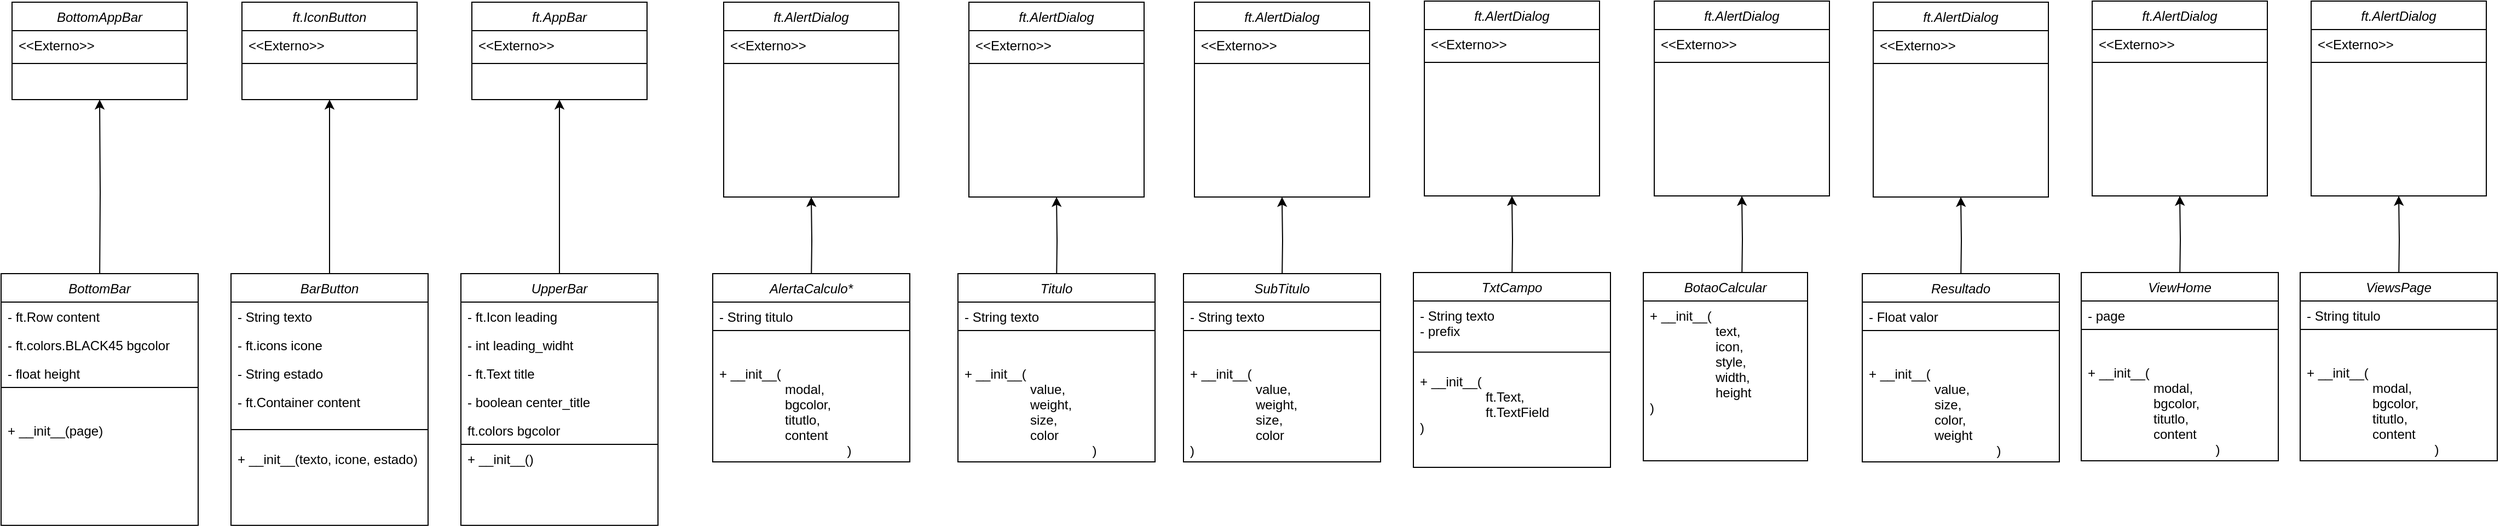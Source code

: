 <mxfile version="24.7.14">
  <diagram id="C5RBs43oDa-KdzZeNtuy" name="Page-1">
    <mxGraphModel dx="1034" dy="12159" grid="1" gridSize="10" guides="1" tooltips="1" connect="1" arrows="1" fold="1" page="1" pageScale="10" pageWidth="827" pageHeight="1169" math="0" shadow="0">
      <root>
        <mxCell id="WIyWlLk6GJQsqaUBKTNV-0" />
        <mxCell id="WIyWlLk6GJQsqaUBKTNV-1" parent="WIyWlLk6GJQsqaUBKTNV-0" />
        <mxCell id="jusFTh-TFdMlx72cI7nJ-6" value="" style="edgeStyle=orthogonalEdgeStyle;rounded=0;orthogonalLoop=1;jettySize=auto;html=1;" parent="WIyWlLk6GJQsqaUBKTNV-1" target="jusFTh-TFdMlx72cI7nJ-0" edge="1">
          <mxGeometry relative="1" as="geometry">
            <mxPoint x="190" y="-911" as="sourcePoint" />
          </mxGeometry>
        </mxCell>
        <mxCell id="jusFTh-TFdMlx72cI7nJ-0" value="BottomAppBar" style="swimlane;fontStyle=2;align=center;verticalAlign=top;childLayout=stackLayout;horizontal=1;startSize=26;horizontalStack=0;resizeParent=1;resizeLast=0;collapsible=1;marginBottom=0;rounded=0;shadow=0;strokeWidth=1;" parent="WIyWlLk6GJQsqaUBKTNV-1" vertex="1">
          <mxGeometry x="110" y="-1169" width="160" height="89" as="geometry">
            <mxRectangle x="230" y="140" width="160" height="26" as="alternateBounds" />
          </mxGeometry>
        </mxCell>
        <mxCell id="jusFTh-TFdMlx72cI7nJ-1" value="&lt;&lt;Externo&gt;&gt;" style="text;align=left;verticalAlign=top;spacingLeft=4;spacingRight=4;overflow=hidden;rotatable=0;points=[[0,0.5],[1,0.5]];portConstraint=eastwest;shadow=0;" parent="jusFTh-TFdMlx72cI7nJ-0" vertex="1">
          <mxGeometry y="26" width="160" height="26" as="geometry" />
        </mxCell>
        <mxCell id="jusFTh-TFdMlx72cI7nJ-4" value="" style="line;html=1;strokeWidth=1;align=left;verticalAlign=middle;spacingTop=-1;spacingLeft=3;spacingRight=3;rotatable=0;labelPosition=right;points=[];portConstraint=eastwest;" parent="jusFTh-TFdMlx72cI7nJ-0" vertex="1">
          <mxGeometry y="52" width="160" height="8" as="geometry" />
        </mxCell>
        <mxCell id="jusFTh-TFdMlx72cI7nJ-8" value="ft.IconButton" style="swimlane;fontStyle=2;align=center;verticalAlign=top;childLayout=stackLayout;horizontal=1;startSize=26;horizontalStack=0;resizeParent=1;resizeLast=0;collapsible=1;marginBottom=0;rounded=0;shadow=0;strokeWidth=1;" parent="WIyWlLk6GJQsqaUBKTNV-1" vertex="1">
          <mxGeometry x="320" y="-1169" width="160" height="89" as="geometry">
            <mxRectangle x="230" y="140" width="160" height="26" as="alternateBounds" />
          </mxGeometry>
        </mxCell>
        <mxCell id="jusFTh-TFdMlx72cI7nJ-9" value="&lt;&lt;Externo&gt;&gt;" style="text;align=left;verticalAlign=top;spacingLeft=4;spacingRight=4;overflow=hidden;rotatable=0;points=[[0,0.5],[1,0.5]];portConstraint=eastwest;" parent="jusFTh-TFdMlx72cI7nJ-8" vertex="1">
          <mxGeometry y="26" width="160" height="26" as="geometry" />
        </mxCell>
        <mxCell id="jusFTh-TFdMlx72cI7nJ-12" value="" style="line;html=1;strokeWidth=1;align=left;verticalAlign=middle;spacingTop=-1;spacingLeft=3;spacingRight=3;rotatable=0;labelPosition=right;points=[];portConstraint=eastwest;" parent="jusFTh-TFdMlx72cI7nJ-8" vertex="1">
          <mxGeometry y="52" width="160" height="8" as="geometry" />
        </mxCell>
        <mxCell id="jusFTh-TFdMlx72cI7nJ-20" style="edgeStyle=orthogonalEdgeStyle;rounded=0;orthogonalLoop=1;jettySize=auto;html=1;exitX=0.5;exitY=0;exitDx=0;exitDy=0;entryX=0.5;entryY=1;entryDx=0;entryDy=0;" parent="WIyWlLk6GJQsqaUBKTNV-1" source="jusFTh-TFdMlx72cI7nJ-14" target="jusFTh-TFdMlx72cI7nJ-8" edge="1">
          <mxGeometry relative="1" as="geometry" />
        </mxCell>
        <mxCell id="jusFTh-TFdMlx72cI7nJ-14" value="BarButton" style="swimlane;fontStyle=2;align=center;verticalAlign=top;childLayout=stackLayout;horizontal=1;startSize=26;horizontalStack=0;resizeParent=1;resizeLast=0;collapsible=1;marginBottom=0;rounded=0;shadow=0;strokeWidth=1;" parent="WIyWlLk6GJQsqaUBKTNV-1" vertex="1">
          <mxGeometry x="310" y="-921" width="180" height="230" as="geometry">
            <mxRectangle x="230" y="140" width="160" height="26" as="alternateBounds" />
          </mxGeometry>
        </mxCell>
        <mxCell id="jusFTh-TFdMlx72cI7nJ-15" value="- String texto&#xa;" style="text;align=left;verticalAlign=top;spacingLeft=4;spacingRight=4;overflow=hidden;rotatable=0;points=[[0,0.5],[1,0.5]];portConstraint=eastwest;" parent="jusFTh-TFdMlx72cI7nJ-14" vertex="1">
          <mxGeometry y="26" width="180" height="26" as="geometry" />
        </mxCell>
        <mxCell id="jusFTh-TFdMlx72cI7nJ-16" value="- ft.icons icone" style="text;align=left;verticalAlign=top;spacingLeft=4;spacingRight=4;overflow=hidden;rotatable=0;points=[[0,0.5],[1,0.5]];portConstraint=eastwest;rounded=0;shadow=0;html=0;" parent="jusFTh-TFdMlx72cI7nJ-14" vertex="1">
          <mxGeometry y="52" width="180" height="26" as="geometry" />
        </mxCell>
        <mxCell id="jusFTh-TFdMlx72cI7nJ-17" value="- String estado" style="text;align=left;verticalAlign=top;spacingLeft=4;spacingRight=4;overflow=hidden;rotatable=0;points=[[0,0.5],[1,0.5]];portConstraint=eastwest;rounded=0;shadow=0;html=0;" parent="jusFTh-TFdMlx72cI7nJ-14" vertex="1">
          <mxGeometry y="78" width="180" height="26" as="geometry" />
        </mxCell>
        <mxCell id="jusFTh-TFdMlx72cI7nJ-22" value="- ft.Container content" style="text;align=left;verticalAlign=top;spacingLeft=4;spacingRight=4;overflow=hidden;rotatable=0;points=[[0,0.5],[1,0.5]];portConstraint=eastwest;rounded=0;shadow=0;html=0;" parent="jusFTh-TFdMlx72cI7nJ-14" vertex="1">
          <mxGeometry y="104" width="180" height="26" as="geometry" />
        </mxCell>
        <mxCell id="jusFTh-TFdMlx72cI7nJ-27" value="&#xa;&#xa;- ft.Container content" style="text;align=left;verticalAlign=top;spacingLeft=4;spacingRight=4;overflow=hidden;rotatable=0;points=[[0,0.5],[1,0.5]];portConstraint=eastwest;rounded=0;shadow=0;html=0;" parent="jusFTh-TFdMlx72cI7nJ-14" vertex="1">
          <mxGeometry y="130" width="180" height="26" as="geometry" />
        </mxCell>
        <mxCell id="jusFTh-TFdMlx72cI7nJ-25" value="" style="endArrow=none;html=1;rounded=0;" parent="jusFTh-TFdMlx72cI7nJ-14" edge="1">
          <mxGeometry width="50" height="50" relative="1" as="geometry">
            <mxPoint y="142.5" as="sourcePoint" />
            <mxPoint x="180" y="142.5" as="targetPoint" />
          </mxGeometry>
        </mxCell>
        <mxCell id="jusFTh-TFdMlx72cI7nJ-28" value="+ __init__(texto, icone, estado)" style="text;align=left;verticalAlign=top;spacingLeft=4;spacingRight=4;overflow=hidden;rotatable=0;points=[[0,0.5],[1,0.5]];portConstraint=eastwest;rounded=0;shadow=0;html=0;" parent="jusFTh-TFdMlx72cI7nJ-14" vertex="1">
          <mxGeometry y="156" width="180" height="26" as="geometry" />
        </mxCell>
        <mxCell id="jusFTh-TFdMlx72cI7nJ-29" value="BottomBar" style="swimlane;fontStyle=2;align=center;verticalAlign=top;childLayout=stackLayout;horizontal=1;startSize=26;horizontalStack=0;resizeParent=1;resizeLast=0;collapsible=1;marginBottom=0;rounded=0;shadow=0;strokeWidth=1;" parent="WIyWlLk6GJQsqaUBKTNV-1" vertex="1">
          <mxGeometry x="100" y="-921" width="180" height="230" as="geometry">
            <mxRectangle x="230" y="140" width="160" height="26" as="alternateBounds" />
          </mxGeometry>
        </mxCell>
        <mxCell id="jusFTh-TFdMlx72cI7nJ-30" value="- ft.Row content&#xa;" style="text;align=left;verticalAlign=top;spacingLeft=4;spacingRight=4;overflow=hidden;rotatable=0;points=[[0,0.5],[1,0.5]];portConstraint=eastwest;" parent="jusFTh-TFdMlx72cI7nJ-29" vertex="1">
          <mxGeometry y="26" width="180" height="26" as="geometry" />
        </mxCell>
        <mxCell id="jusFTh-TFdMlx72cI7nJ-31" value="- ft.colors.BLACK45 bgcolor" style="text;align=left;verticalAlign=top;spacingLeft=4;spacingRight=4;overflow=hidden;rotatable=0;points=[[0,0.5],[1,0.5]];portConstraint=eastwest;rounded=0;shadow=0;html=0;" parent="jusFTh-TFdMlx72cI7nJ-29" vertex="1">
          <mxGeometry y="52" width="180" height="26" as="geometry" />
        </mxCell>
        <mxCell id="jusFTh-TFdMlx72cI7nJ-32" value="- float height" style="text;align=left;verticalAlign=top;spacingLeft=4;spacingRight=4;overflow=hidden;rotatable=0;points=[[0,0.5],[1,0.5]];portConstraint=eastwest;rounded=0;shadow=0;html=0;" parent="jusFTh-TFdMlx72cI7nJ-29" vertex="1">
          <mxGeometry y="78" width="180" height="26" as="geometry" />
        </mxCell>
        <mxCell id="jusFTh-TFdMlx72cI7nJ-57" value="" style="endArrow=none;html=1;rounded=0;" parent="jusFTh-TFdMlx72cI7nJ-29" edge="1">
          <mxGeometry width="50" height="50" relative="1" as="geometry">
            <mxPoint y="104" as="sourcePoint" />
            <mxPoint x="180" y="104" as="targetPoint" />
          </mxGeometry>
        </mxCell>
        <mxCell id="jusFTh-TFdMlx72cI7nJ-34" value="&#xa;&#xa;- ft.Container content" style="text;align=left;verticalAlign=top;spacingLeft=4;spacingRight=4;overflow=hidden;rotatable=0;points=[[0,0.5],[1,0.5]];portConstraint=eastwest;rounded=0;shadow=0;html=0;" parent="jusFTh-TFdMlx72cI7nJ-29" vertex="1">
          <mxGeometry y="104" width="180" height="26" as="geometry" />
        </mxCell>
        <mxCell id="jusFTh-TFdMlx72cI7nJ-35" value="+ __init__(page)" style="text;align=left;verticalAlign=top;spacingLeft=4;spacingRight=4;overflow=hidden;rotatable=0;points=[[0,0.5],[1,0.5]];portConstraint=eastwest;rounded=0;shadow=0;html=0;" parent="jusFTh-TFdMlx72cI7nJ-29" vertex="1">
          <mxGeometry y="130" width="180" height="26" as="geometry" />
        </mxCell>
        <mxCell id="jusFTh-TFdMlx72cI7nJ-43" value="ft.AppBar" style="swimlane;fontStyle=2;align=center;verticalAlign=top;childLayout=stackLayout;horizontal=1;startSize=26;horizontalStack=0;resizeParent=1;resizeLast=0;collapsible=1;marginBottom=0;rounded=0;shadow=0;strokeWidth=1;" parent="WIyWlLk6GJQsqaUBKTNV-1" vertex="1">
          <mxGeometry x="530" y="-1169" width="160" height="89" as="geometry">
            <mxRectangle x="230" y="140" width="160" height="26" as="alternateBounds" />
          </mxGeometry>
        </mxCell>
        <mxCell id="jusFTh-TFdMlx72cI7nJ-44" value="&lt;&lt;Externo&gt;&gt;" style="text;align=left;verticalAlign=top;spacingLeft=4;spacingRight=4;overflow=hidden;rotatable=0;points=[[0,0.5],[1,0.5]];portConstraint=eastwest;" parent="jusFTh-TFdMlx72cI7nJ-43" vertex="1">
          <mxGeometry y="26" width="160" height="26" as="geometry" />
        </mxCell>
        <mxCell id="jusFTh-TFdMlx72cI7nJ-45" value="" style="line;html=1;strokeWidth=1;align=left;verticalAlign=middle;spacingTop=-1;spacingLeft=3;spacingRight=3;rotatable=0;labelPosition=right;points=[];portConstraint=eastwest;" parent="jusFTh-TFdMlx72cI7nJ-43" vertex="1">
          <mxGeometry y="52" width="160" height="8" as="geometry" />
        </mxCell>
        <mxCell id="jusFTh-TFdMlx72cI7nJ-53" style="edgeStyle=orthogonalEdgeStyle;rounded=0;orthogonalLoop=1;jettySize=auto;html=1;exitX=0.5;exitY=0;exitDx=0;exitDy=0;entryX=0.5;entryY=1;entryDx=0;entryDy=0;" parent="WIyWlLk6GJQsqaUBKTNV-1" source="jusFTh-TFdMlx72cI7nJ-46" target="jusFTh-TFdMlx72cI7nJ-43" edge="1">
          <mxGeometry relative="1" as="geometry" />
        </mxCell>
        <mxCell id="jusFTh-TFdMlx72cI7nJ-46" value="UpperBar" style="swimlane;fontStyle=2;align=center;verticalAlign=top;childLayout=stackLayout;horizontal=1;startSize=26;horizontalStack=0;resizeParent=1;resizeLast=0;collapsible=1;marginBottom=0;rounded=0;shadow=0;strokeWidth=1;" parent="WIyWlLk6GJQsqaUBKTNV-1" vertex="1">
          <mxGeometry x="520" y="-921" width="180" height="230" as="geometry">
            <mxRectangle x="230" y="140" width="160" height="26" as="alternateBounds" />
          </mxGeometry>
        </mxCell>
        <mxCell id="jusFTh-TFdMlx72cI7nJ-47" value="- ft.Icon leading&#xa;" style="text;align=left;verticalAlign=top;spacingLeft=4;spacingRight=4;overflow=hidden;rotatable=0;points=[[0,0.5],[1,0.5]];portConstraint=eastwest;" parent="jusFTh-TFdMlx72cI7nJ-46" vertex="1">
          <mxGeometry y="26" width="180" height="26" as="geometry" />
        </mxCell>
        <mxCell id="jusFTh-TFdMlx72cI7nJ-48" value="- int leading_widht" style="text;align=left;verticalAlign=top;spacingLeft=4;spacingRight=4;overflow=hidden;rotatable=0;points=[[0,0.5],[1,0.5]];portConstraint=eastwest;rounded=0;shadow=0;html=0;" parent="jusFTh-TFdMlx72cI7nJ-46" vertex="1">
          <mxGeometry y="52" width="180" height="26" as="geometry" />
        </mxCell>
        <mxCell id="jusFTh-TFdMlx72cI7nJ-49" value="- ft.Text title" style="text;align=left;verticalAlign=top;spacingLeft=4;spacingRight=4;overflow=hidden;rotatable=0;points=[[0,0.5],[1,0.5]];portConstraint=eastwest;rounded=0;shadow=0;html=0;" parent="jusFTh-TFdMlx72cI7nJ-46" vertex="1">
          <mxGeometry y="78" width="180" height="26" as="geometry" />
        </mxCell>
        <mxCell id="jusFTh-TFdMlx72cI7nJ-50" value="- boolean center_title" style="text;align=left;verticalAlign=top;spacingLeft=4;spacingRight=4;overflow=hidden;rotatable=0;points=[[0,0.5],[1,0.5]];portConstraint=eastwest;rounded=0;shadow=0;html=0;" parent="jusFTh-TFdMlx72cI7nJ-46" vertex="1">
          <mxGeometry y="104" width="180" height="26" as="geometry" />
        </mxCell>
        <mxCell id="jusFTh-TFdMlx72cI7nJ-51" value="ft.colors bgcolor" style="text;align=left;verticalAlign=top;spacingLeft=4;spacingRight=4;overflow=hidden;rotatable=0;points=[[0,0.5],[1,0.5]];portConstraint=eastwest;rounded=0;shadow=0;html=0;" parent="jusFTh-TFdMlx72cI7nJ-46" vertex="1">
          <mxGeometry y="130" width="180" height="26" as="geometry" />
        </mxCell>
        <mxCell id="jusFTh-TFdMlx72cI7nJ-56" value="" style="endArrow=none;html=1;rounded=0;" parent="jusFTh-TFdMlx72cI7nJ-46" edge="1">
          <mxGeometry width="50" height="50" relative="1" as="geometry">
            <mxPoint y="156" as="sourcePoint" />
            <mxPoint x="180" y="156" as="targetPoint" />
          </mxGeometry>
        </mxCell>
        <mxCell id="jusFTh-TFdMlx72cI7nJ-52" value="+ __init__()" style="text;align=left;verticalAlign=top;spacingLeft=4;spacingRight=4;overflow=hidden;rotatable=0;points=[[0,0.5],[1,0.5]];portConstraint=eastwest;rounded=0;shadow=0;html=0;" parent="jusFTh-TFdMlx72cI7nJ-46" vertex="1">
          <mxGeometry y="156" width="180" height="26" as="geometry" />
        </mxCell>
        <mxCell id="jusFTh-TFdMlx72cI7nJ-58" value="" style="edgeStyle=orthogonalEdgeStyle;rounded=0;orthogonalLoop=1;jettySize=auto;html=1;" parent="WIyWlLk6GJQsqaUBKTNV-1" target="jusFTh-TFdMlx72cI7nJ-59" edge="1">
          <mxGeometry relative="1" as="geometry">
            <mxPoint x="840" y="-911" as="sourcePoint" />
          </mxGeometry>
        </mxCell>
        <mxCell id="jusFTh-TFdMlx72cI7nJ-59" value="ft.AlertDialog" style="swimlane;fontStyle=2;align=center;verticalAlign=top;childLayout=stackLayout;horizontal=1;startSize=26;horizontalStack=0;resizeParent=1;resizeLast=0;collapsible=1;marginBottom=0;rounded=0;shadow=0;strokeWidth=1;" parent="WIyWlLk6GJQsqaUBKTNV-1" vertex="1">
          <mxGeometry x="760" y="-1169" width="160" height="178" as="geometry">
            <mxRectangle x="230" y="140" width="160" height="26" as="alternateBounds" />
          </mxGeometry>
        </mxCell>
        <mxCell id="jusFTh-TFdMlx72cI7nJ-60" value="&lt;&lt;Externo&gt;&gt;" style="text;align=left;verticalAlign=top;spacingLeft=4;spacingRight=4;overflow=hidden;rotatable=0;points=[[0,0.5],[1,0.5]];portConstraint=eastwest;shadow=0;" parent="jusFTh-TFdMlx72cI7nJ-59" vertex="1">
          <mxGeometry y="26" width="160" height="26" as="geometry" />
        </mxCell>
        <mxCell id="jusFTh-TFdMlx72cI7nJ-61" value="" style="line;html=1;strokeWidth=1;align=left;verticalAlign=middle;spacingTop=-1;spacingLeft=3;spacingRight=3;rotatable=0;labelPosition=right;points=[];portConstraint=eastwest;" parent="jusFTh-TFdMlx72cI7nJ-59" vertex="1">
          <mxGeometry y="52" width="160" height="8" as="geometry" />
        </mxCell>
        <mxCell id="jusFTh-TFdMlx72cI7nJ-62" value="AlertaCalculo*" style="swimlane;fontStyle=2;align=center;verticalAlign=top;childLayout=stackLayout;horizontal=1;startSize=26;horizontalStack=0;resizeParent=1;resizeLast=0;collapsible=1;marginBottom=0;rounded=0;shadow=0;strokeWidth=1;" parent="WIyWlLk6GJQsqaUBKTNV-1" vertex="1">
          <mxGeometry x="750" y="-921" width="180" height="172" as="geometry">
            <mxRectangle x="230" y="140" width="160" height="26" as="alternateBounds" />
          </mxGeometry>
        </mxCell>
        <mxCell id="jusFTh-TFdMlx72cI7nJ-63" value="- String titulo&#xa;" style="text;align=left;verticalAlign=top;spacingLeft=4;spacingRight=4;overflow=hidden;rotatable=0;points=[[0,0.5],[1,0.5]];portConstraint=eastwest;" parent="jusFTh-TFdMlx72cI7nJ-62" vertex="1">
          <mxGeometry y="26" width="180" height="26" as="geometry" />
        </mxCell>
        <mxCell id="jusFTh-TFdMlx72cI7nJ-66" value="" style="endArrow=none;html=1;rounded=0;" parent="jusFTh-TFdMlx72cI7nJ-62" edge="1">
          <mxGeometry width="50" height="50" relative="1" as="geometry">
            <mxPoint y="52" as="sourcePoint" />
            <mxPoint x="180" y="52" as="targetPoint" />
          </mxGeometry>
        </mxCell>
        <mxCell id="jusFTh-TFdMlx72cI7nJ-67" value="&#xa;&#xa;- ft.Container content" style="text;align=left;verticalAlign=top;spacingLeft=4;spacingRight=4;overflow=hidden;rotatable=0;points=[[0,0.5],[1,0.5]];portConstraint=eastwest;rounded=0;shadow=0;html=0;" parent="jusFTh-TFdMlx72cI7nJ-62" vertex="1">
          <mxGeometry y="52" width="180" height="26" as="geometry" />
        </mxCell>
        <mxCell id="jusFTh-TFdMlx72cI7nJ-68" value="+ __init__(&#xa;                  modal,&#xa;                  bgcolor,&#xa;                  titutlo,&#xa;                  content&#xa;                                   )" style="text;align=left;verticalAlign=top;spacingLeft=4;spacingRight=4;overflow=hidden;rotatable=0;points=[[0,0.5],[1,0.5]];portConstraint=eastwest;rounded=0;shadow=0;html=0;" parent="jusFTh-TFdMlx72cI7nJ-62" vertex="1">
          <mxGeometry y="78" width="180" height="92" as="geometry" />
        </mxCell>
        <mxCell id="jusFTh-TFdMlx72cI7nJ-78" value="" style="edgeStyle=orthogonalEdgeStyle;rounded=0;orthogonalLoop=1;jettySize=auto;html=1;" parent="WIyWlLk6GJQsqaUBKTNV-1" target="jusFTh-TFdMlx72cI7nJ-79" edge="1">
          <mxGeometry relative="1" as="geometry">
            <mxPoint x="1064" y="-911" as="sourcePoint" />
          </mxGeometry>
        </mxCell>
        <mxCell id="jusFTh-TFdMlx72cI7nJ-79" value="ft.AlertDialog" style="swimlane;fontStyle=2;align=center;verticalAlign=top;childLayout=stackLayout;horizontal=1;startSize=26;horizontalStack=0;resizeParent=1;resizeLast=0;collapsible=1;marginBottom=0;rounded=0;shadow=0;strokeWidth=1;" parent="WIyWlLk6GJQsqaUBKTNV-1" vertex="1">
          <mxGeometry x="984" y="-1169" width="160" height="178" as="geometry">
            <mxRectangle x="230" y="140" width="160" height="26" as="alternateBounds" />
          </mxGeometry>
        </mxCell>
        <mxCell id="jusFTh-TFdMlx72cI7nJ-80" value="&lt;&lt;Externo&gt;&gt;" style="text;align=left;verticalAlign=top;spacingLeft=4;spacingRight=4;overflow=hidden;rotatable=0;points=[[0,0.5],[1,0.5]];portConstraint=eastwest;shadow=0;" parent="jusFTh-TFdMlx72cI7nJ-79" vertex="1">
          <mxGeometry y="26" width="160" height="26" as="geometry" />
        </mxCell>
        <mxCell id="jusFTh-TFdMlx72cI7nJ-81" value="" style="line;html=1;strokeWidth=1;align=left;verticalAlign=middle;spacingTop=-1;spacingLeft=3;spacingRight=3;rotatable=0;labelPosition=right;points=[];portConstraint=eastwest;" parent="jusFTh-TFdMlx72cI7nJ-79" vertex="1">
          <mxGeometry y="52" width="160" height="8" as="geometry" />
        </mxCell>
        <mxCell id="jusFTh-TFdMlx72cI7nJ-82" value="Titulo" style="swimlane;fontStyle=2;align=center;verticalAlign=top;childLayout=stackLayout;horizontal=1;startSize=26;horizontalStack=0;resizeParent=1;resizeLast=0;collapsible=1;marginBottom=0;rounded=0;shadow=0;strokeWidth=1;" parent="WIyWlLk6GJQsqaUBKTNV-1" vertex="1">
          <mxGeometry x="974" y="-921" width="180" height="172" as="geometry">
            <mxRectangle x="230" y="140" width="160" height="26" as="alternateBounds" />
          </mxGeometry>
        </mxCell>
        <mxCell id="jusFTh-TFdMlx72cI7nJ-83" value="- String texto&#xa;" style="text;align=left;verticalAlign=top;spacingLeft=4;spacingRight=4;overflow=hidden;rotatable=0;points=[[0,0.5],[1,0.5]];portConstraint=eastwest;" parent="jusFTh-TFdMlx72cI7nJ-82" vertex="1">
          <mxGeometry y="26" width="180" height="26" as="geometry" />
        </mxCell>
        <mxCell id="jusFTh-TFdMlx72cI7nJ-84" value="" style="endArrow=none;html=1;rounded=0;" parent="jusFTh-TFdMlx72cI7nJ-82" edge="1">
          <mxGeometry width="50" height="50" relative="1" as="geometry">
            <mxPoint y="52" as="sourcePoint" />
            <mxPoint x="180" y="52" as="targetPoint" />
          </mxGeometry>
        </mxCell>
        <mxCell id="jusFTh-TFdMlx72cI7nJ-85" value="&#xa;&#xa;- ft.Container content" style="text;align=left;verticalAlign=top;spacingLeft=4;spacingRight=4;overflow=hidden;rotatable=0;points=[[0,0.5],[1,0.5]];portConstraint=eastwest;rounded=0;shadow=0;html=0;" parent="jusFTh-TFdMlx72cI7nJ-82" vertex="1">
          <mxGeometry y="52" width="180" height="26" as="geometry" />
        </mxCell>
        <mxCell id="jusFTh-TFdMlx72cI7nJ-86" value="+ __init__(&#xa;                  value,&#xa;                  weight,&#xa;                  size,&#xa;                  color&#xa;                                   )" style="text;align=left;verticalAlign=top;spacingLeft=4;spacingRight=4;overflow=hidden;rotatable=0;points=[[0,0.5],[1,0.5]];portConstraint=eastwest;rounded=0;shadow=0;html=0;" parent="jusFTh-TFdMlx72cI7nJ-82" vertex="1">
          <mxGeometry y="78" width="180" height="92" as="geometry" />
        </mxCell>
        <mxCell id="jusFTh-TFdMlx72cI7nJ-87" value="" style="edgeStyle=orthogonalEdgeStyle;rounded=0;orthogonalLoop=1;jettySize=auto;html=1;" parent="WIyWlLk6GJQsqaUBKTNV-1" target="jusFTh-TFdMlx72cI7nJ-88" edge="1">
          <mxGeometry relative="1" as="geometry">
            <mxPoint x="1270" y="-911" as="sourcePoint" />
          </mxGeometry>
        </mxCell>
        <mxCell id="jusFTh-TFdMlx72cI7nJ-88" value="ft.AlertDialog" style="swimlane;fontStyle=2;align=center;verticalAlign=top;childLayout=stackLayout;horizontal=1;startSize=26;horizontalStack=0;resizeParent=1;resizeLast=0;collapsible=1;marginBottom=0;rounded=0;shadow=0;strokeWidth=1;" parent="WIyWlLk6GJQsqaUBKTNV-1" vertex="1">
          <mxGeometry x="1190" y="-1169" width="160" height="178" as="geometry">
            <mxRectangle x="230" y="140" width="160" height="26" as="alternateBounds" />
          </mxGeometry>
        </mxCell>
        <mxCell id="jusFTh-TFdMlx72cI7nJ-89" value="&lt;&lt;Externo&gt;&gt;" style="text;align=left;verticalAlign=top;spacingLeft=4;spacingRight=4;overflow=hidden;rotatable=0;points=[[0,0.5],[1,0.5]];portConstraint=eastwest;shadow=0;" parent="jusFTh-TFdMlx72cI7nJ-88" vertex="1">
          <mxGeometry y="26" width="160" height="26" as="geometry" />
        </mxCell>
        <mxCell id="jusFTh-TFdMlx72cI7nJ-90" value="" style="line;html=1;strokeWidth=1;align=left;verticalAlign=middle;spacingTop=-1;spacingLeft=3;spacingRight=3;rotatable=0;labelPosition=right;points=[];portConstraint=eastwest;" parent="jusFTh-TFdMlx72cI7nJ-88" vertex="1">
          <mxGeometry y="52" width="160" height="8" as="geometry" />
        </mxCell>
        <mxCell id="jusFTh-TFdMlx72cI7nJ-91" value="SubTitulo" style="swimlane;fontStyle=2;align=center;verticalAlign=top;childLayout=stackLayout;horizontal=1;startSize=26;horizontalStack=0;resizeParent=1;resizeLast=0;collapsible=1;marginBottom=0;rounded=0;shadow=0;strokeWidth=1;" parent="WIyWlLk6GJQsqaUBKTNV-1" vertex="1">
          <mxGeometry x="1180" y="-921" width="180" height="172" as="geometry">
            <mxRectangle x="230" y="140" width="160" height="26" as="alternateBounds" />
          </mxGeometry>
        </mxCell>
        <mxCell id="jusFTh-TFdMlx72cI7nJ-92" value="- String texto&#xa;" style="text;align=left;verticalAlign=top;spacingLeft=4;spacingRight=4;overflow=hidden;rotatable=0;points=[[0,0.5],[1,0.5]];portConstraint=eastwest;" parent="jusFTh-TFdMlx72cI7nJ-91" vertex="1">
          <mxGeometry y="26" width="180" height="26" as="geometry" />
        </mxCell>
        <mxCell id="jusFTh-TFdMlx72cI7nJ-93" value="" style="endArrow=none;html=1;rounded=0;" parent="jusFTh-TFdMlx72cI7nJ-91" edge="1">
          <mxGeometry width="50" height="50" relative="1" as="geometry">
            <mxPoint y="52" as="sourcePoint" />
            <mxPoint x="180" y="52" as="targetPoint" />
          </mxGeometry>
        </mxCell>
        <mxCell id="jusFTh-TFdMlx72cI7nJ-94" value="&#xa;&#xa;- ft.Container content" style="text;align=left;verticalAlign=top;spacingLeft=4;spacingRight=4;overflow=hidden;rotatable=0;points=[[0,0.5],[1,0.5]];portConstraint=eastwest;rounded=0;shadow=0;html=0;" parent="jusFTh-TFdMlx72cI7nJ-91" vertex="1">
          <mxGeometry y="52" width="180" height="26" as="geometry" />
        </mxCell>
        <mxCell id="jusFTh-TFdMlx72cI7nJ-95" value="+ __init__(&#xa;                  value,&#xa;                  weight,&#xa;                  size,&#xa;                  color&#xa;)" style="text;align=left;verticalAlign=top;spacingLeft=4;spacingRight=4;overflow=hidden;rotatable=0;points=[[0,0.5],[1,0.5]];portConstraint=eastwest;rounded=0;shadow=0;html=0;" parent="jusFTh-TFdMlx72cI7nJ-91" vertex="1">
          <mxGeometry y="78" width="180" height="92" as="geometry" />
        </mxCell>
        <mxCell id="jusFTh-TFdMlx72cI7nJ-96" value="" style="edgeStyle=orthogonalEdgeStyle;rounded=0;orthogonalLoop=1;jettySize=auto;html=1;" parent="WIyWlLk6GJQsqaUBKTNV-1" target="jusFTh-TFdMlx72cI7nJ-97" edge="1">
          <mxGeometry relative="1" as="geometry">
            <mxPoint x="1480" y="-912" as="sourcePoint" />
          </mxGeometry>
        </mxCell>
        <mxCell id="jusFTh-TFdMlx72cI7nJ-97" value="ft.AlertDialog" style="swimlane;fontStyle=2;align=center;verticalAlign=top;childLayout=stackLayout;horizontal=1;startSize=26;horizontalStack=0;resizeParent=1;resizeLast=0;collapsible=1;marginBottom=0;rounded=0;shadow=0;strokeWidth=1;" parent="WIyWlLk6GJQsqaUBKTNV-1" vertex="1">
          <mxGeometry x="1400" y="-1170" width="160" height="178" as="geometry">
            <mxRectangle x="230" y="140" width="160" height="26" as="alternateBounds" />
          </mxGeometry>
        </mxCell>
        <mxCell id="jusFTh-TFdMlx72cI7nJ-98" value="&lt;&lt;Externo&gt;&gt;" style="text;align=left;verticalAlign=top;spacingLeft=4;spacingRight=4;overflow=hidden;rotatable=0;points=[[0,0.5],[1,0.5]];portConstraint=eastwest;shadow=0;" parent="jusFTh-TFdMlx72cI7nJ-97" vertex="1">
          <mxGeometry y="26" width="160" height="26" as="geometry" />
        </mxCell>
        <mxCell id="jusFTh-TFdMlx72cI7nJ-99" value="" style="line;html=1;strokeWidth=1;align=left;verticalAlign=middle;spacingTop=-1;spacingLeft=3;spacingRight=3;rotatable=0;labelPosition=right;points=[];portConstraint=eastwest;" parent="jusFTh-TFdMlx72cI7nJ-97" vertex="1">
          <mxGeometry y="52" width="160" height="8" as="geometry" />
        </mxCell>
        <mxCell id="jusFTh-TFdMlx72cI7nJ-100" value="TxtCampo" style="swimlane;fontStyle=2;align=center;verticalAlign=top;childLayout=stackLayout;horizontal=1;startSize=26;horizontalStack=0;resizeParent=1;resizeLast=0;collapsible=1;marginBottom=0;rounded=0;shadow=0;strokeWidth=1;" parent="WIyWlLk6GJQsqaUBKTNV-1" vertex="1">
          <mxGeometry x="1390" y="-922" width="180" height="178" as="geometry">
            <mxRectangle x="230" y="140" width="160" height="26" as="alternateBounds" />
          </mxGeometry>
        </mxCell>
        <mxCell id="jusFTh-TFdMlx72cI7nJ-101" value="- String texto&#xa;- prefix&#xa;&#xa;" style="text;align=left;verticalAlign=top;spacingLeft=4;spacingRight=4;overflow=hidden;rotatable=0;points=[[0,0.5],[1,0.5]];portConstraint=eastwest;" parent="jusFTh-TFdMlx72cI7nJ-100" vertex="1">
          <mxGeometry y="26" width="180" height="34" as="geometry" />
        </mxCell>
        <mxCell id="jusFTh-TFdMlx72cI7nJ-102" value="" style="endArrow=none;html=1;rounded=0;" parent="jusFTh-TFdMlx72cI7nJ-100" edge="1">
          <mxGeometry width="50" height="50" relative="1" as="geometry">
            <mxPoint y="72.71" as="sourcePoint" />
            <mxPoint x="180" y="72.71" as="targetPoint" />
          </mxGeometry>
        </mxCell>
        <mxCell id="jusFTh-TFdMlx72cI7nJ-103" value="&#xa;&#xa;- ft.Container content" style="text;align=left;verticalAlign=top;spacingLeft=4;spacingRight=4;overflow=hidden;rotatable=0;points=[[0,0.5],[1,0.5]];portConstraint=eastwest;rounded=0;shadow=0;html=0;" parent="jusFTh-TFdMlx72cI7nJ-100" vertex="1">
          <mxGeometry y="60" width="180" height="26" as="geometry" />
        </mxCell>
        <mxCell id="jusFTh-TFdMlx72cI7nJ-104" value="+ __init__(&#xa;                  ft.Text,&#xa;                  ft.TextField&#xa;)" style="text;align=left;verticalAlign=top;spacingLeft=4;spacingRight=4;overflow=hidden;rotatable=0;points=[[0,0.5],[1,0.5]];portConstraint=eastwest;rounded=0;shadow=0;html=0;" parent="jusFTh-TFdMlx72cI7nJ-100" vertex="1">
          <mxGeometry y="86" width="180" height="92" as="geometry" />
        </mxCell>
        <mxCell id="jusFTh-TFdMlx72cI7nJ-114" value="" style="edgeStyle=orthogonalEdgeStyle;rounded=0;orthogonalLoop=1;jettySize=auto;html=1;" parent="WIyWlLk6GJQsqaUBKTNV-1" target="jusFTh-TFdMlx72cI7nJ-115" edge="1">
          <mxGeometry relative="1" as="geometry">
            <mxPoint x="1690" y="-912" as="sourcePoint" />
          </mxGeometry>
        </mxCell>
        <mxCell id="jusFTh-TFdMlx72cI7nJ-115" value="ft.AlertDialog" style="swimlane;fontStyle=2;align=center;verticalAlign=top;childLayout=stackLayout;horizontal=1;startSize=26;horizontalStack=0;resizeParent=1;resizeLast=0;collapsible=1;marginBottom=0;rounded=0;shadow=0;strokeWidth=1;" parent="WIyWlLk6GJQsqaUBKTNV-1" vertex="1">
          <mxGeometry x="1610" y="-1170" width="160" height="178" as="geometry">
            <mxRectangle x="230" y="140" width="160" height="26" as="alternateBounds" />
          </mxGeometry>
        </mxCell>
        <mxCell id="jusFTh-TFdMlx72cI7nJ-116" value="&lt;&lt;Externo&gt;&gt;" style="text;align=left;verticalAlign=top;spacingLeft=4;spacingRight=4;overflow=hidden;rotatable=0;points=[[0,0.5],[1,0.5]];portConstraint=eastwest;shadow=0;" parent="jusFTh-TFdMlx72cI7nJ-115" vertex="1">
          <mxGeometry y="26" width="160" height="26" as="geometry" />
        </mxCell>
        <mxCell id="jusFTh-TFdMlx72cI7nJ-117" value="" style="line;html=1;strokeWidth=1;align=left;verticalAlign=middle;spacingTop=-1;spacingLeft=3;spacingRight=3;rotatable=0;labelPosition=right;points=[];portConstraint=eastwest;" parent="jusFTh-TFdMlx72cI7nJ-115" vertex="1">
          <mxGeometry y="52" width="160" height="8" as="geometry" />
        </mxCell>
        <mxCell id="jusFTh-TFdMlx72cI7nJ-118" value="BotaoCalcular" style="swimlane;fontStyle=2;align=center;verticalAlign=top;childLayout=stackLayout;horizontal=1;startSize=26;horizontalStack=0;resizeParent=1;resizeLast=0;collapsible=1;marginBottom=0;rounded=0;shadow=0;strokeWidth=1;" parent="WIyWlLk6GJQsqaUBKTNV-1" vertex="1">
          <mxGeometry x="1600" y="-922" width="150" height="172" as="geometry">
            <mxRectangle x="230" y="140" width="160" height="26" as="alternateBounds" />
          </mxGeometry>
        </mxCell>
        <mxCell id="jusFTh-TFdMlx72cI7nJ-122" value="+ __init__(&#xa;                  text,&#xa;                  icon,&#xa;                  style,&#xa;                  width,&#xa;                  height&#xa;)" style="text;align=left;verticalAlign=top;spacingLeft=4;spacingRight=4;overflow=hidden;rotatable=0;points=[[0,0.5],[1,0.5]];portConstraint=eastwest;rounded=0;shadow=0;html=0;" parent="jusFTh-TFdMlx72cI7nJ-118" vertex="1">
          <mxGeometry y="26" width="150" height="134" as="geometry" />
        </mxCell>
        <mxCell id="jusFTh-TFdMlx72cI7nJ-123" value="" style="edgeStyle=orthogonalEdgeStyle;rounded=0;orthogonalLoop=1;jettySize=auto;html=1;" parent="WIyWlLk6GJQsqaUBKTNV-1" target="jusFTh-TFdMlx72cI7nJ-124" edge="1">
          <mxGeometry relative="1" as="geometry">
            <mxPoint x="1890" y="-911" as="sourcePoint" />
          </mxGeometry>
        </mxCell>
        <mxCell id="jusFTh-TFdMlx72cI7nJ-124" value="ft.AlertDialog" style="swimlane;fontStyle=2;align=center;verticalAlign=top;childLayout=stackLayout;horizontal=1;startSize=26;horizontalStack=0;resizeParent=1;resizeLast=0;collapsible=1;marginBottom=0;rounded=0;shadow=0;strokeWidth=1;" parent="WIyWlLk6GJQsqaUBKTNV-1" vertex="1">
          <mxGeometry x="1810" y="-1169" width="160" height="178" as="geometry">
            <mxRectangle x="230" y="140" width="160" height="26" as="alternateBounds" />
          </mxGeometry>
        </mxCell>
        <mxCell id="jusFTh-TFdMlx72cI7nJ-125" value="&lt;&lt;Externo&gt;&gt;" style="text;align=left;verticalAlign=top;spacingLeft=4;spacingRight=4;overflow=hidden;rotatable=0;points=[[0,0.5],[1,0.5]];portConstraint=eastwest;shadow=0;" parent="jusFTh-TFdMlx72cI7nJ-124" vertex="1">
          <mxGeometry y="26" width="160" height="26" as="geometry" />
        </mxCell>
        <mxCell id="jusFTh-TFdMlx72cI7nJ-126" value="" style="line;html=1;strokeWidth=1;align=left;verticalAlign=middle;spacingTop=-1;spacingLeft=3;spacingRight=3;rotatable=0;labelPosition=right;points=[];portConstraint=eastwest;" parent="jusFTh-TFdMlx72cI7nJ-124" vertex="1">
          <mxGeometry y="52" width="160" height="8" as="geometry" />
        </mxCell>
        <mxCell id="jusFTh-TFdMlx72cI7nJ-127" value="Resultado" style="swimlane;fontStyle=2;align=center;verticalAlign=top;childLayout=stackLayout;horizontal=1;startSize=26;horizontalStack=0;resizeParent=1;resizeLast=0;collapsible=1;marginBottom=0;rounded=0;shadow=0;strokeWidth=1;" parent="WIyWlLk6GJQsqaUBKTNV-1" vertex="1">
          <mxGeometry x="1800" y="-921" width="180" height="172" as="geometry">
            <mxRectangle x="230" y="140" width="160" height="26" as="alternateBounds" />
          </mxGeometry>
        </mxCell>
        <mxCell id="jusFTh-TFdMlx72cI7nJ-128" value="- Float valor&#xa;" style="text;align=left;verticalAlign=top;spacingLeft=4;spacingRight=4;overflow=hidden;rotatable=0;points=[[0,0.5],[1,0.5]];portConstraint=eastwest;" parent="jusFTh-TFdMlx72cI7nJ-127" vertex="1">
          <mxGeometry y="26" width="180" height="26" as="geometry" />
        </mxCell>
        <mxCell id="jusFTh-TFdMlx72cI7nJ-129" value="" style="endArrow=none;html=1;rounded=0;" parent="jusFTh-TFdMlx72cI7nJ-127" edge="1">
          <mxGeometry width="50" height="50" relative="1" as="geometry">
            <mxPoint y="52" as="sourcePoint" />
            <mxPoint x="180" y="52" as="targetPoint" />
          </mxGeometry>
        </mxCell>
        <mxCell id="jusFTh-TFdMlx72cI7nJ-130" value="&#xa;&#xa;- ft.Container content" style="text;align=left;verticalAlign=top;spacingLeft=4;spacingRight=4;overflow=hidden;rotatable=0;points=[[0,0.5],[1,0.5]];portConstraint=eastwest;rounded=0;shadow=0;html=0;" parent="jusFTh-TFdMlx72cI7nJ-127" vertex="1">
          <mxGeometry y="52" width="180" height="26" as="geometry" />
        </mxCell>
        <mxCell id="jusFTh-TFdMlx72cI7nJ-131" value="+ __init__(&#xa;                  value,&#xa;                  size,&#xa;                  color,&#xa;                  weight&#xa;                                   )" style="text;align=left;verticalAlign=top;spacingLeft=4;spacingRight=4;overflow=hidden;rotatable=0;points=[[0,0.5],[1,0.5]];portConstraint=eastwest;rounded=0;shadow=0;html=0;" parent="jusFTh-TFdMlx72cI7nJ-127" vertex="1">
          <mxGeometry y="78" width="180" height="92" as="geometry" />
        </mxCell>
        <mxCell id="jusFTh-TFdMlx72cI7nJ-132" value="" style="edgeStyle=orthogonalEdgeStyle;rounded=0;orthogonalLoop=1;jettySize=auto;html=1;" parent="WIyWlLk6GJQsqaUBKTNV-1" target="jusFTh-TFdMlx72cI7nJ-133" edge="1">
          <mxGeometry relative="1" as="geometry">
            <mxPoint x="2090" y="-912" as="sourcePoint" />
          </mxGeometry>
        </mxCell>
        <mxCell id="jusFTh-TFdMlx72cI7nJ-133" value="ft.AlertDialog" style="swimlane;fontStyle=2;align=center;verticalAlign=top;childLayout=stackLayout;horizontal=1;startSize=26;horizontalStack=0;resizeParent=1;resizeLast=0;collapsible=1;marginBottom=0;rounded=0;shadow=0;strokeWidth=1;" parent="WIyWlLk6GJQsqaUBKTNV-1" vertex="1">
          <mxGeometry x="2010" y="-1170" width="160" height="178" as="geometry">
            <mxRectangle x="230" y="140" width="160" height="26" as="alternateBounds" />
          </mxGeometry>
        </mxCell>
        <mxCell id="jusFTh-TFdMlx72cI7nJ-134" value="&lt;&lt;Externo&gt;&gt;" style="text;align=left;verticalAlign=top;spacingLeft=4;spacingRight=4;overflow=hidden;rotatable=0;points=[[0,0.5],[1,0.5]];portConstraint=eastwest;shadow=0;" parent="jusFTh-TFdMlx72cI7nJ-133" vertex="1">
          <mxGeometry y="26" width="160" height="26" as="geometry" />
        </mxCell>
        <mxCell id="jusFTh-TFdMlx72cI7nJ-135" value="" style="line;html=1;strokeWidth=1;align=left;verticalAlign=middle;spacingTop=-1;spacingLeft=3;spacingRight=3;rotatable=0;labelPosition=right;points=[];portConstraint=eastwest;" parent="jusFTh-TFdMlx72cI7nJ-133" vertex="1">
          <mxGeometry y="52" width="160" height="8" as="geometry" />
        </mxCell>
        <mxCell id="jusFTh-TFdMlx72cI7nJ-136" value="ViewHome" style="swimlane;fontStyle=2;align=center;verticalAlign=top;childLayout=stackLayout;horizontal=1;startSize=26;horizontalStack=0;resizeParent=1;resizeLast=0;collapsible=1;marginBottom=0;rounded=0;shadow=0;strokeWidth=1;" parent="WIyWlLk6GJQsqaUBKTNV-1" vertex="1">
          <mxGeometry x="2000" y="-922" width="180" height="172" as="geometry">
            <mxRectangle x="230" y="140" width="160" height="26" as="alternateBounds" />
          </mxGeometry>
        </mxCell>
        <mxCell id="jusFTh-TFdMlx72cI7nJ-137" value="- page&#xa;" style="text;align=left;verticalAlign=top;spacingLeft=4;spacingRight=4;overflow=hidden;rotatable=0;points=[[0,0.5],[1,0.5]];portConstraint=eastwest;" parent="jusFTh-TFdMlx72cI7nJ-136" vertex="1">
          <mxGeometry y="26" width="180" height="26" as="geometry" />
        </mxCell>
        <mxCell id="jusFTh-TFdMlx72cI7nJ-138" value="" style="endArrow=none;html=1;rounded=0;" parent="jusFTh-TFdMlx72cI7nJ-136" edge="1">
          <mxGeometry width="50" height="50" relative="1" as="geometry">
            <mxPoint y="52" as="sourcePoint" />
            <mxPoint x="180" y="52" as="targetPoint" />
          </mxGeometry>
        </mxCell>
        <mxCell id="jusFTh-TFdMlx72cI7nJ-139" value="&#xa;&#xa;- ft.Container content" style="text;align=left;verticalAlign=top;spacingLeft=4;spacingRight=4;overflow=hidden;rotatable=0;points=[[0,0.5],[1,0.5]];portConstraint=eastwest;rounded=0;shadow=0;html=0;" parent="jusFTh-TFdMlx72cI7nJ-136" vertex="1">
          <mxGeometry y="52" width="180" height="26" as="geometry" />
        </mxCell>
        <mxCell id="jusFTh-TFdMlx72cI7nJ-140" value="+ __init__(&#xa;                  modal,&#xa;                  bgcolor,&#xa;                  titutlo,&#xa;                  content&#xa;                                   )" style="text;align=left;verticalAlign=top;spacingLeft=4;spacingRight=4;overflow=hidden;rotatable=0;points=[[0,0.5],[1,0.5]];portConstraint=eastwest;rounded=0;shadow=0;html=0;" parent="jusFTh-TFdMlx72cI7nJ-136" vertex="1">
          <mxGeometry y="78" width="180" height="92" as="geometry" />
        </mxCell>
        <mxCell id="jusFTh-TFdMlx72cI7nJ-141" value="" style="edgeStyle=orthogonalEdgeStyle;rounded=0;orthogonalLoop=1;jettySize=auto;html=1;" parent="WIyWlLk6GJQsqaUBKTNV-1" target="jusFTh-TFdMlx72cI7nJ-142" edge="1">
          <mxGeometry relative="1" as="geometry">
            <mxPoint x="2290" y="-912" as="sourcePoint" />
          </mxGeometry>
        </mxCell>
        <mxCell id="jusFTh-TFdMlx72cI7nJ-142" value="ft.AlertDialog" style="swimlane;fontStyle=2;align=center;verticalAlign=top;childLayout=stackLayout;horizontal=1;startSize=26;horizontalStack=0;resizeParent=1;resizeLast=0;collapsible=1;marginBottom=0;rounded=0;shadow=0;strokeWidth=1;" parent="WIyWlLk6GJQsqaUBKTNV-1" vertex="1">
          <mxGeometry x="2210" y="-1170" width="160" height="178" as="geometry">
            <mxRectangle x="230" y="140" width="160" height="26" as="alternateBounds" />
          </mxGeometry>
        </mxCell>
        <mxCell id="jusFTh-TFdMlx72cI7nJ-143" value="&lt;&lt;Externo&gt;&gt;" style="text;align=left;verticalAlign=top;spacingLeft=4;spacingRight=4;overflow=hidden;rotatable=0;points=[[0,0.5],[1,0.5]];portConstraint=eastwest;shadow=0;" parent="jusFTh-TFdMlx72cI7nJ-142" vertex="1">
          <mxGeometry y="26" width="160" height="26" as="geometry" />
        </mxCell>
        <mxCell id="jusFTh-TFdMlx72cI7nJ-144" value="" style="line;html=1;strokeWidth=1;align=left;verticalAlign=middle;spacingTop=-1;spacingLeft=3;spacingRight=3;rotatable=0;labelPosition=right;points=[];portConstraint=eastwest;" parent="jusFTh-TFdMlx72cI7nJ-142" vertex="1">
          <mxGeometry y="52" width="160" height="8" as="geometry" />
        </mxCell>
        <mxCell id="jusFTh-TFdMlx72cI7nJ-145" value="ViewsPage" style="swimlane;fontStyle=2;align=center;verticalAlign=top;childLayout=stackLayout;horizontal=1;startSize=26;horizontalStack=0;resizeParent=1;resizeLast=0;collapsible=1;marginBottom=0;rounded=0;shadow=0;strokeWidth=1;" parent="WIyWlLk6GJQsqaUBKTNV-1" vertex="1">
          <mxGeometry x="2200" y="-922" width="180" height="172" as="geometry">
            <mxRectangle x="230" y="140" width="160" height="26" as="alternateBounds" />
          </mxGeometry>
        </mxCell>
        <mxCell id="jusFTh-TFdMlx72cI7nJ-146" value="- String titulo&#xa;" style="text;align=left;verticalAlign=top;spacingLeft=4;spacingRight=4;overflow=hidden;rotatable=0;points=[[0,0.5],[1,0.5]];portConstraint=eastwest;" parent="jusFTh-TFdMlx72cI7nJ-145" vertex="1">
          <mxGeometry y="26" width="180" height="26" as="geometry" />
        </mxCell>
        <mxCell id="jusFTh-TFdMlx72cI7nJ-147" value="" style="endArrow=none;html=1;rounded=0;" parent="jusFTh-TFdMlx72cI7nJ-145" edge="1">
          <mxGeometry width="50" height="50" relative="1" as="geometry">
            <mxPoint y="52" as="sourcePoint" />
            <mxPoint x="180" y="52" as="targetPoint" />
          </mxGeometry>
        </mxCell>
        <mxCell id="jusFTh-TFdMlx72cI7nJ-148" value="&#xa;&#xa;- ft.Container content" style="text;align=left;verticalAlign=top;spacingLeft=4;spacingRight=4;overflow=hidden;rotatable=0;points=[[0,0.5],[1,0.5]];portConstraint=eastwest;rounded=0;shadow=0;html=0;" parent="jusFTh-TFdMlx72cI7nJ-145" vertex="1">
          <mxGeometry y="52" width="180" height="26" as="geometry" />
        </mxCell>
        <mxCell id="jusFTh-TFdMlx72cI7nJ-149" value="+ __init__(&#xa;                  modal,&#xa;                  bgcolor,&#xa;                  titutlo,&#xa;                  content&#xa;                                   )" style="text;align=left;verticalAlign=top;spacingLeft=4;spacingRight=4;overflow=hidden;rotatable=0;points=[[0,0.5],[1,0.5]];portConstraint=eastwest;rounded=0;shadow=0;html=0;" parent="jusFTh-TFdMlx72cI7nJ-145" vertex="1">
          <mxGeometry y="78" width="180" height="92" as="geometry" />
        </mxCell>
      </root>
    </mxGraphModel>
  </diagram>
</mxfile>
